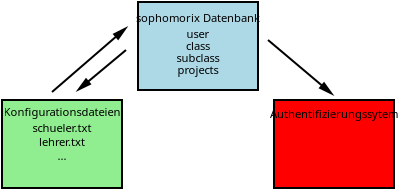<?xml version="1.0" encoding="UTF-8"?>
<dia:diagram xmlns:dia="http://www.lysator.liu.se/~alla/dia/"><dia:layer name="Hintergrund" visible="true"><dia:object type="Standard - Box" version="0" id="O0"><dia:attribute name="obj_pos"><dia:point val="7.8,-0.3"/></dia:attribute><dia:attribute name="obj_bb"><dia:rectangle val="7.75,-0.35;13.85,4.15"/></dia:attribute><dia:attribute name="elem_corner"><dia:point val="7.8,-0.3"/></dia:attribute><dia:attribute name="elem_width"><dia:real val="6"/></dia:attribute><dia:attribute name="elem_height"><dia:real val="4.4"/></dia:attribute><dia:attribute name="inner_color"><dia:color val="#add8e6"/></dia:attribute><dia:attribute name="show_background"><dia:boolean val="true"/></dia:attribute></dia:object><dia:object type="Standard - Box" version="0" id="O1"><dia:attribute name="obj_pos"><dia:point val="1,4.6"/></dia:attribute><dia:attribute name="obj_bb"><dia:rectangle val="0.95,4.55;7.05,9.05"/></dia:attribute><dia:attribute name="elem_corner"><dia:point val="1,4.6"/></dia:attribute><dia:attribute name="elem_width"><dia:real val="6"/></dia:attribute><dia:attribute name="elem_height"><dia:real val="4.4"/></dia:attribute><dia:attribute name="inner_color"><dia:color val="#90ee90"/></dia:attribute><dia:attribute name="show_background"><dia:boolean val="true"/></dia:attribute></dia:object><dia:object type="Standard - Box" version="0" id="O2"><dia:attribute name="obj_pos"><dia:point val="14.6,4.6"/></dia:attribute><dia:attribute name="obj_bb"><dia:rectangle val="14.55,4.55;20.65,9.05"/></dia:attribute><dia:attribute name="elem_corner"><dia:point val="14.6,4.6"/></dia:attribute><dia:attribute name="elem_width"><dia:real val="6"/></dia:attribute><dia:attribute name="elem_height"><dia:real val="4.4"/></dia:attribute><dia:attribute name="inner_color"><dia:color val="#ff0000"/></dia:attribute><dia:attribute name="show_background"><dia:boolean val="true"/></dia:attribute></dia:object><dia:object type="Standard - Text" version="0" id="O3"><dia:attribute name="obj_pos"><dia:point val="10.8,0.7"/></dia:attribute><dia:attribute name="obj_bb"><dia:rectangle val="7.975,0.131;13.644,1.087"/></dia:attribute><dia:attribute name="text"><dia:composite type="text"><dia:attribute name="string"><dia:string>#sophomorix Datenbank#</dia:string></dia:attribute><dia:attribute name="font"><dia:font family="sans" style="0" name="Courier"/></dia:attribute><dia:attribute name="height"><dia:real val="0.7"/></dia:attribute><dia:attribute name="pos"><dia:point val="10.8,0.7"/></dia:attribute><dia:attribute name="color"><dia:color val="#000000"/></dia:attribute><dia:attribute name="alignment"><dia:enum val="1"/></dia:attribute></dia:composite></dia:attribute></dia:object><dia:object type="Standard - Text" version="0" id="O4"><dia:attribute name="obj_pos"><dia:point val="10.8,1.5"/></dia:attribute><dia:attribute name="obj_bb"><dia:rectangle val="10.275,0.931;11.344,1.887"/></dia:attribute><dia:attribute name="text"><dia:composite type="text"><dia:attribute name="string"><dia:string>#user#</dia:string></dia:attribute><dia:attribute name="font"><dia:font family="sans" style="0" name="Courier"/></dia:attribute><dia:attribute name="height"><dia:real val="0.7"/></dia:attribute><dia:attribute name="pos"><dia:point val="10.8,1.5"/></dia:attribute><dia:attribute name="color"><dia:color val="#000000"/></dia:attribute><dia:attribute name="alignment"><dia:enum val="1"/></dia:attribute></dia:composite></dia:attribute></dia:object><dia:object type="Standard - Text" version="0" id="O5"><dia:attribute name="obj_pos"><dia:point val="10.8,2.1"/></dia:attribute><dia:attribute name="obj_bb"><dia:rectangle val="10.225,1.531;11.394,2.487"/></dia:attribute><dia:attribute name="text"><dia:composite type="text"><dia:attribute name="string"><dia:string>#class#</dia:string></dia:attribute><dia:attribute name="font"><dia:font family="sans" style="0" name="Courier"/></dia:attribute><dia:attribute name="height"><dia:real val="0.7"/></dia:attribute><dia:attribute name="pos"><dia:point val="10.8,2.1"/></dia:attribute><dia:attribute name="color"><dia:color val="#000000"/></dia:attribute><dia:attribute name="alignment"><dia:enum val="1"/></dia:attribute></dia:composite></dia:attribute></dia:object><dia:object type="Standard - Text" version="0" id="O6"><dia:attribute name="obj_pos"><dia:point val="10.8,2.7"/></dia:attribute><dia:attribute name="obj_bb"><dia:rectangle val="9.8,2.131;11.819,3.087"/></dia:attribute><dia:attribute name="text"><dia:composite type="text"><dia:attribute name="string"><dia:string>#subclass#</dia:string></dia:attribute><dia:attribute name="font"><dia:font family="sans" style="0" name="Courier"/></dia:attribute><dia:attribute name="height"><dia:real val="0.7"/></dia:attribute><dia:attribute name="pos"><dia:point val="10.8,2.7"/></dia:attribute><dia:attribute name="color"><dia:color val="#000000"/></dia:attribute><dia:attribute name="alignment"><dia:enum val="1"/></dia:attribute></dia:composite></dia:attribute></dia:object><dia:object type="Standard - Text" version="0" id="O7"><dia:attribute name="obj_pos"><dia:point val="10.8,3.3"/></dia:attribute><dia:attribute name="obj_bb"><dia:rectangle val="9.85,2.731;11.769,3.688"/></dia:attribute><dia:attribute name="text"><dia:composite type="text"><dia:attribute name="string"><dia:string>#projects#</dia:string></dia:attribute><dia:attribute name="font"><dia:font family="sans" style="0" name="Courier"/></dia:attribute><dia:attribute name="height"><dia:real val="0.7"/></dia:attribute><dia:attribute name="pos"><dia:point val="10.8,3.3"/></dia:attribute><dia:attribute name="color"><dia:color val="#000000"/></dia:attribute><dia:attribute name="alignment"><dia:enum val="1"/></dia:attribute></dia:composite></dia:attribute></dia:object><dia:object type="Standard - Text" version="0" id="O8"><dia:attribute name="obj_pos"><dia:point val="4,5.4"/></dia:attribute><dia:attribute name="obj_bb"><dia:rectangle val="1.35,4.831;6.669,5.787"/></dia:attribute><dia:attribute name="text"><dia:composite type="text"><dia:attribute name="string"><dia:string>#Konfigurationsdateien#</dia:string></dia:attribute><dia:attribute name="font"><dia:font family="sans" style="0" name="Courier"/></dia:attribute><dia:attribute name="height"><dia:real val="0.7"/></dia:attribute><dia:attribute name="pos"><dia:point val="4,5.4"/></dia:attribute><dia:attribute name="color"><dia:color val="#000000"/></dia:attribute><dia:attribute name="alignment"><dia:enum val="1"/></dia:attribute></dia:composite></dia:attribute></dia:object><dia:object type="Standard - Text" version="0" id="O9"><dia:attribute name="obj_pos"><dia:point val="4,6.2"/></dia:attribute><dia:attribute name="obj_bb"><dia:rectangle val="2.6,5.631;5.419,7.987"/></dia:attribute><dia:attribute name="text"><dia:composite type="text"><dia:attribute name="string"><dia:string>#schueler.txt
lehrer.txt
...#</dia:string></dia:attribute><dia:attribute name="font"><dia:font family="sans" style="0" name="Courier"/></dia:attribute><dia:attribute name="height"><dia:real val="0.7"/></dia:attribute><dia:attribute name="pos"><dia:point val="4,6.2"/></dia:attribute><dia:attribute name="color"><dia:color val="#000000"/></dia:attribute><dia:attribute name="alignment"><dia:enum val="1"/></dia:attribute></dia:composite></dia:attribute></dia:object><dia:object type="Standard - Text" version="0" id="O10"><dia:attribute name="obj_pos"><dia:point val="17.6,5.5"/></dia:attribute><dia:attribute name="obj_bb"><dia:rectangle val="14.65,4.931;20.569,5.888"/></dia:attribute><dia:attribute name="text"><dia:composite type="text"><dia:attribute name="string"><dia:string>#Authentifizierungssytem#</dia:string></dia:attribute><dia:attribute name="font"><dia:font family="sans" style="0" name="Courier"/></dia:attribute><dia:attribute name="height"><dia:real val="0.7"/></dia:attribute><dia:attribute name="pos"><dia:point val="17.6,5.5"/></dia:attribute><dia:attribute name="color"><dia:color val="#000000"/></dia:attribute><dia:attribute name="alignment"><dia:enum val="1"/></dia:attribute></dia:composite></dia:attribute></dia:object><dia:object type="Standard - Line" version="0" id="O11"><dia:attribute name="obj_pos"><dia:point val="7.2,1"/></dia:attribute><dia:attribute name="obj_bb"><dia:rectangle val="3.429,0.74;7.434,4.271"/></dia:attribute><dia:attribute name="conn_endpoints"><dia:point val="7.2,1"/><dia:point val="3.5,4.2"/></dia:attribute><dia:attribute name="numcp"><dia:int val="1"/></dia:attribute><dia:attribute name="start_arrow"><dia:enum val="3"/></dia:attribute><dia:attribute name="start_arrow_length"><dia:real val="0.6"/></dia:attribute><dia:attribute name="start_arrow_width"><dia:real val="0.3"/></dia:attribute></dia:object><dia:object type="Standard - Line" version="0" id="O12"><dia:attribute name="obj_pos"><dia:point val="17.5,4.3"/></dia:attribute><dia:attribute name="obj_bb"><dia:rectangle val="14.229,1.53;17.732,4.562"/></dia:attribute><dia:attribute name="conn_endpoints"><dia:point val="17.5,4.3"/><dia:point val="14.3,1.6"/></dia:attribute><dia:attribute name="numcp"><dia:int val="1"/></dia:attribute><dia:attribute name="start_arrow"><dia:enum val="3"/></dia:attribute><dia:attribute name="start_arrow_length"><dia:real val="0.6"/></dia:attribute><dia:attribute name="start_arrow_width"><dia:real val="0.3"/></dia:attribute></dia:object><dia:object type="Standard - Line" version="0" id="O13"><dia:attribute name="obj_pos"><dia:point val="4.8,4.1"/></dia:attribute><dia:attribute name="obj_bb"><dia:rectangle val="4.57,2.03;7.27,4.362"/></dia:attribute><dia:attribute name="conn_endpoints"><dia:point val="4.8,4.1"/><dia:point val="7.2,2.1"/></dia:attribute><dia:attribute name="numcp"><dia:int val="1"/></dia:attribute><dia:attribute name="start_arrow"><dia:enum val="3"/></dia:attribute><dia:attribute name="start_arrow_length"><dia:real val="0.6"/></dia:attribute><dia:attribute name="start_arrow_width"><dia:real val="0.3"/></dia:attribute></dia:object></dia:layer></dia:diagram>
